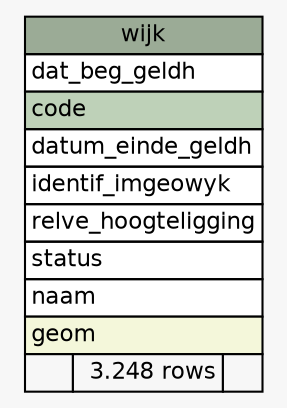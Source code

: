 // dot 2.43.0 on Linux 5.11.0-27-generic
// SchemaSpy rev Unknown
digraph "wijk" {
  graph [
    rankdir="RL"
    bgcolor="#f7f7f7"
    nodesep="0.18"
    ranksep="0.46"
    fontname="Helvetica"
    fontsize="11"
  ];
  node [
    fontname="Helvetica"
    fontsize="11"
    shape="plaintext"
  ];
  edge [
    arrowsize="0.8"
  ];
  "wijk" [
    label=<
    <TABLE BORDER="0" CELLBORDER="1" CELLSPACING="0" BGCOLOR="#ffffff">
      <TR><TD COLSPAN="3" BGCOLOR="#9bab96" ALIGN="CENTER">wijk</TD></TR>
      <TR><TD PORT="dat_beg_geldh" COLSPAN="3" ALIGN="LEFT">dat_beg_geldh</TD></TR>
      <TR><TD PORT="code" COLSPAN="3" BGCOLOR="#bed1b8" ALIGN="LEFT">code</TD></TR>
      <TR><TD PORT="datum_einde_geldh" COLSPAN="3" ALIGN="LEFT">datum_einde_geldh</TD></TR>
      <TR><TD PORT="identif_imgeowyk" COLSPAN="3" ALIGN="LEFT">identif_imgeowyk</TD></TR>
      <TR><TD PORT="relve_hoogteligging" COLSPAN="3" ALIGN="LEFT">relve_hoogteligging</TD></TR>
      <TR><TD PORT="status" COLSPAN="3" ALIGN="LEFT">status</TD></TR>
      <TR><TD PORT="naam" COLSPAN="3" ALIGN="LEFT">naam</TD></TR>
      <TR><TD PORT="geom" COLSPAN="3" BGCOLOR="#f4f7da" ALIGN="LEFT">geom</TD></TR>
      <TR><TD ALIGN="LEFT" BGCOLOR="#f7f7f7">  </TD><TD ALIGN="RIGHT" BGCOLOR="#f7f7f7">3.248 rows</TD><TD ALIGN="RIGHT" BGCOLOR="#f7f7f7">  </TD></TR>
    </TABLE>>
    URL="tables/wijk.html"
    tooltip="wijk"
  ];
}
